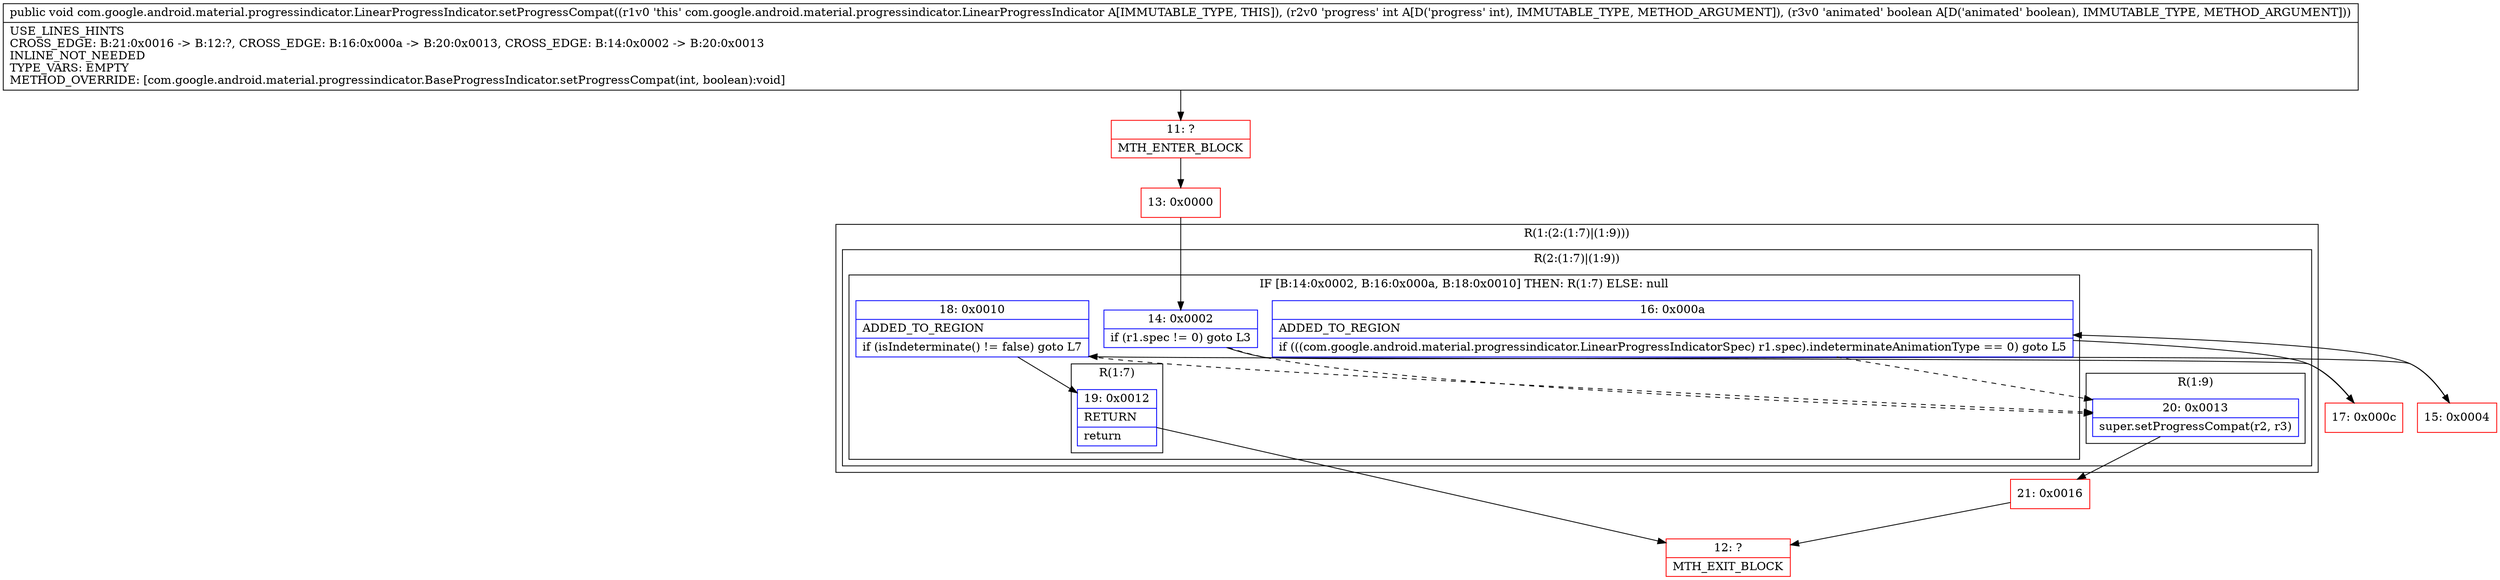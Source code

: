 digraph "CFG forcom.google.android.material.progressindicator.LinearProgressIndicator.setProgressCompat(IZ)V" {
subgraph cluster_Region_1810386401 {
label = "R(1:(2:(1:7)|(1:9)))";
node [shape=record,color=blue];
subgraph cluster_Region_1125893645 {
label = "R(2:(1:7)|(1:9))";
node [shape=record,color=blue];
subgraph cluster_IfRegion_1885322783 {
label = "IF [B:14:0x0002, B:16:0x000a, B:18:0x0010] THEN: R(1:7) ELSE: null";
node [shape=record,color=blue];
Node_14 [shape=record,label="{14\:\ 0x0002|if (r1.spec != 0) goto L3\l}"];
Node_16 [shape=record,label="{16\:\ 0x000a|ADDED_TO_REGION\l|if (((com.google.android.material.progressindicator.LinearProgressIndicatorSpec) r1.spec).indeterminateAnimationType == 0) goto L5\l}"];
Node_18 [shape=record,label="{18\:\ 0x0010|ADDED_TO_REGION\l|if (isIndeterminate() != false) goto L7\l}"];
subgraph cluster_Region_777684441 {
label = "R(1:7)";
node [shape=record,color=blue];
Node_19 [shape=record,label="{19\:\ 0x0012|RETURN\l|return\l}"];
}
}
subgraph cluster_Region_133452470 {
label = "R(1:9)";
node [shape=record,color=blue];
Node_20 [shape=record,label="{20\:\ 0x0013|super.setProgressCompat(r2, r3)\l}"];
}
}
}
Node_11 [shape=record,color=red,label="{11\:\ ?|MTH_ENTER_BLOCK\l}"];
Node_13 [shape=record,color=red,label="{13\:\ 0x0000}"];
Node_15 [shape=record,color=red,label="{15\:\ 0x0004}"];
Node_17 [shape=record,color=red,label="{17\:\ 0x000c}"];
Node_12 [shape=record,color=red,label="{12\:\ ?|MTH_EXIT_BLOCK\l}"];
Node_21 [shape=record,color=red,label="{21\:\ 0x0016}"];
MethodNode[shape=record,label="{public void com.google.android.material.progressindicator.LinearProgressIndicator.setProgressCompat((r1v0 'this' com.google.android.material.progressindicator.LinearProgressIndicator A[IMMUTABLE_TYPE, THIS]), (r2v0 'progress' int A[D('progress' int), IMMUTABLE_TYPE, METHOD_ARGUMENT]), (r3v0 'animated' boolean A[D('animated' boolean), IMMUTABLE_TYPE, METHOD_ARGUMENT]))  | USE_LINES_HINTS\lCROSS_EDGE: B:21:0x0016 \-\> B:12:?, CROSS_EDGE: B:16:0x000a \-\> B:20:0x0013, CROSS_EDGE: B:14:0x0002 \-\> B:20:0x0013\lINLINE_NOT_NEEDED\lTYPE_VARS: EMPTY\lMETHOD_OVERRIDE: [com.google.android.material.progressindicator.BaseProgressIndicator.setProgressCompat(int, boolean):void]\l}"];
MethodNode -> Node_11;Node_14 -> Node_15;
Node_14 -> Node_20[style=dashed];
Node_16 -> Node_17;
Node_16 -> Node_20[style=dashed];
Node_18 -> Node_19;
Node_18 -> Node_20[style=dashed];
Node_19 -> Node_12;
Node_20 -> Node_21;
Node_11 -> Node_13;
Node_13 -> Node_14;
Node_15 -> Node_16;
Node_17 -> Node_18;
Node_21 -> Node_12;
}

